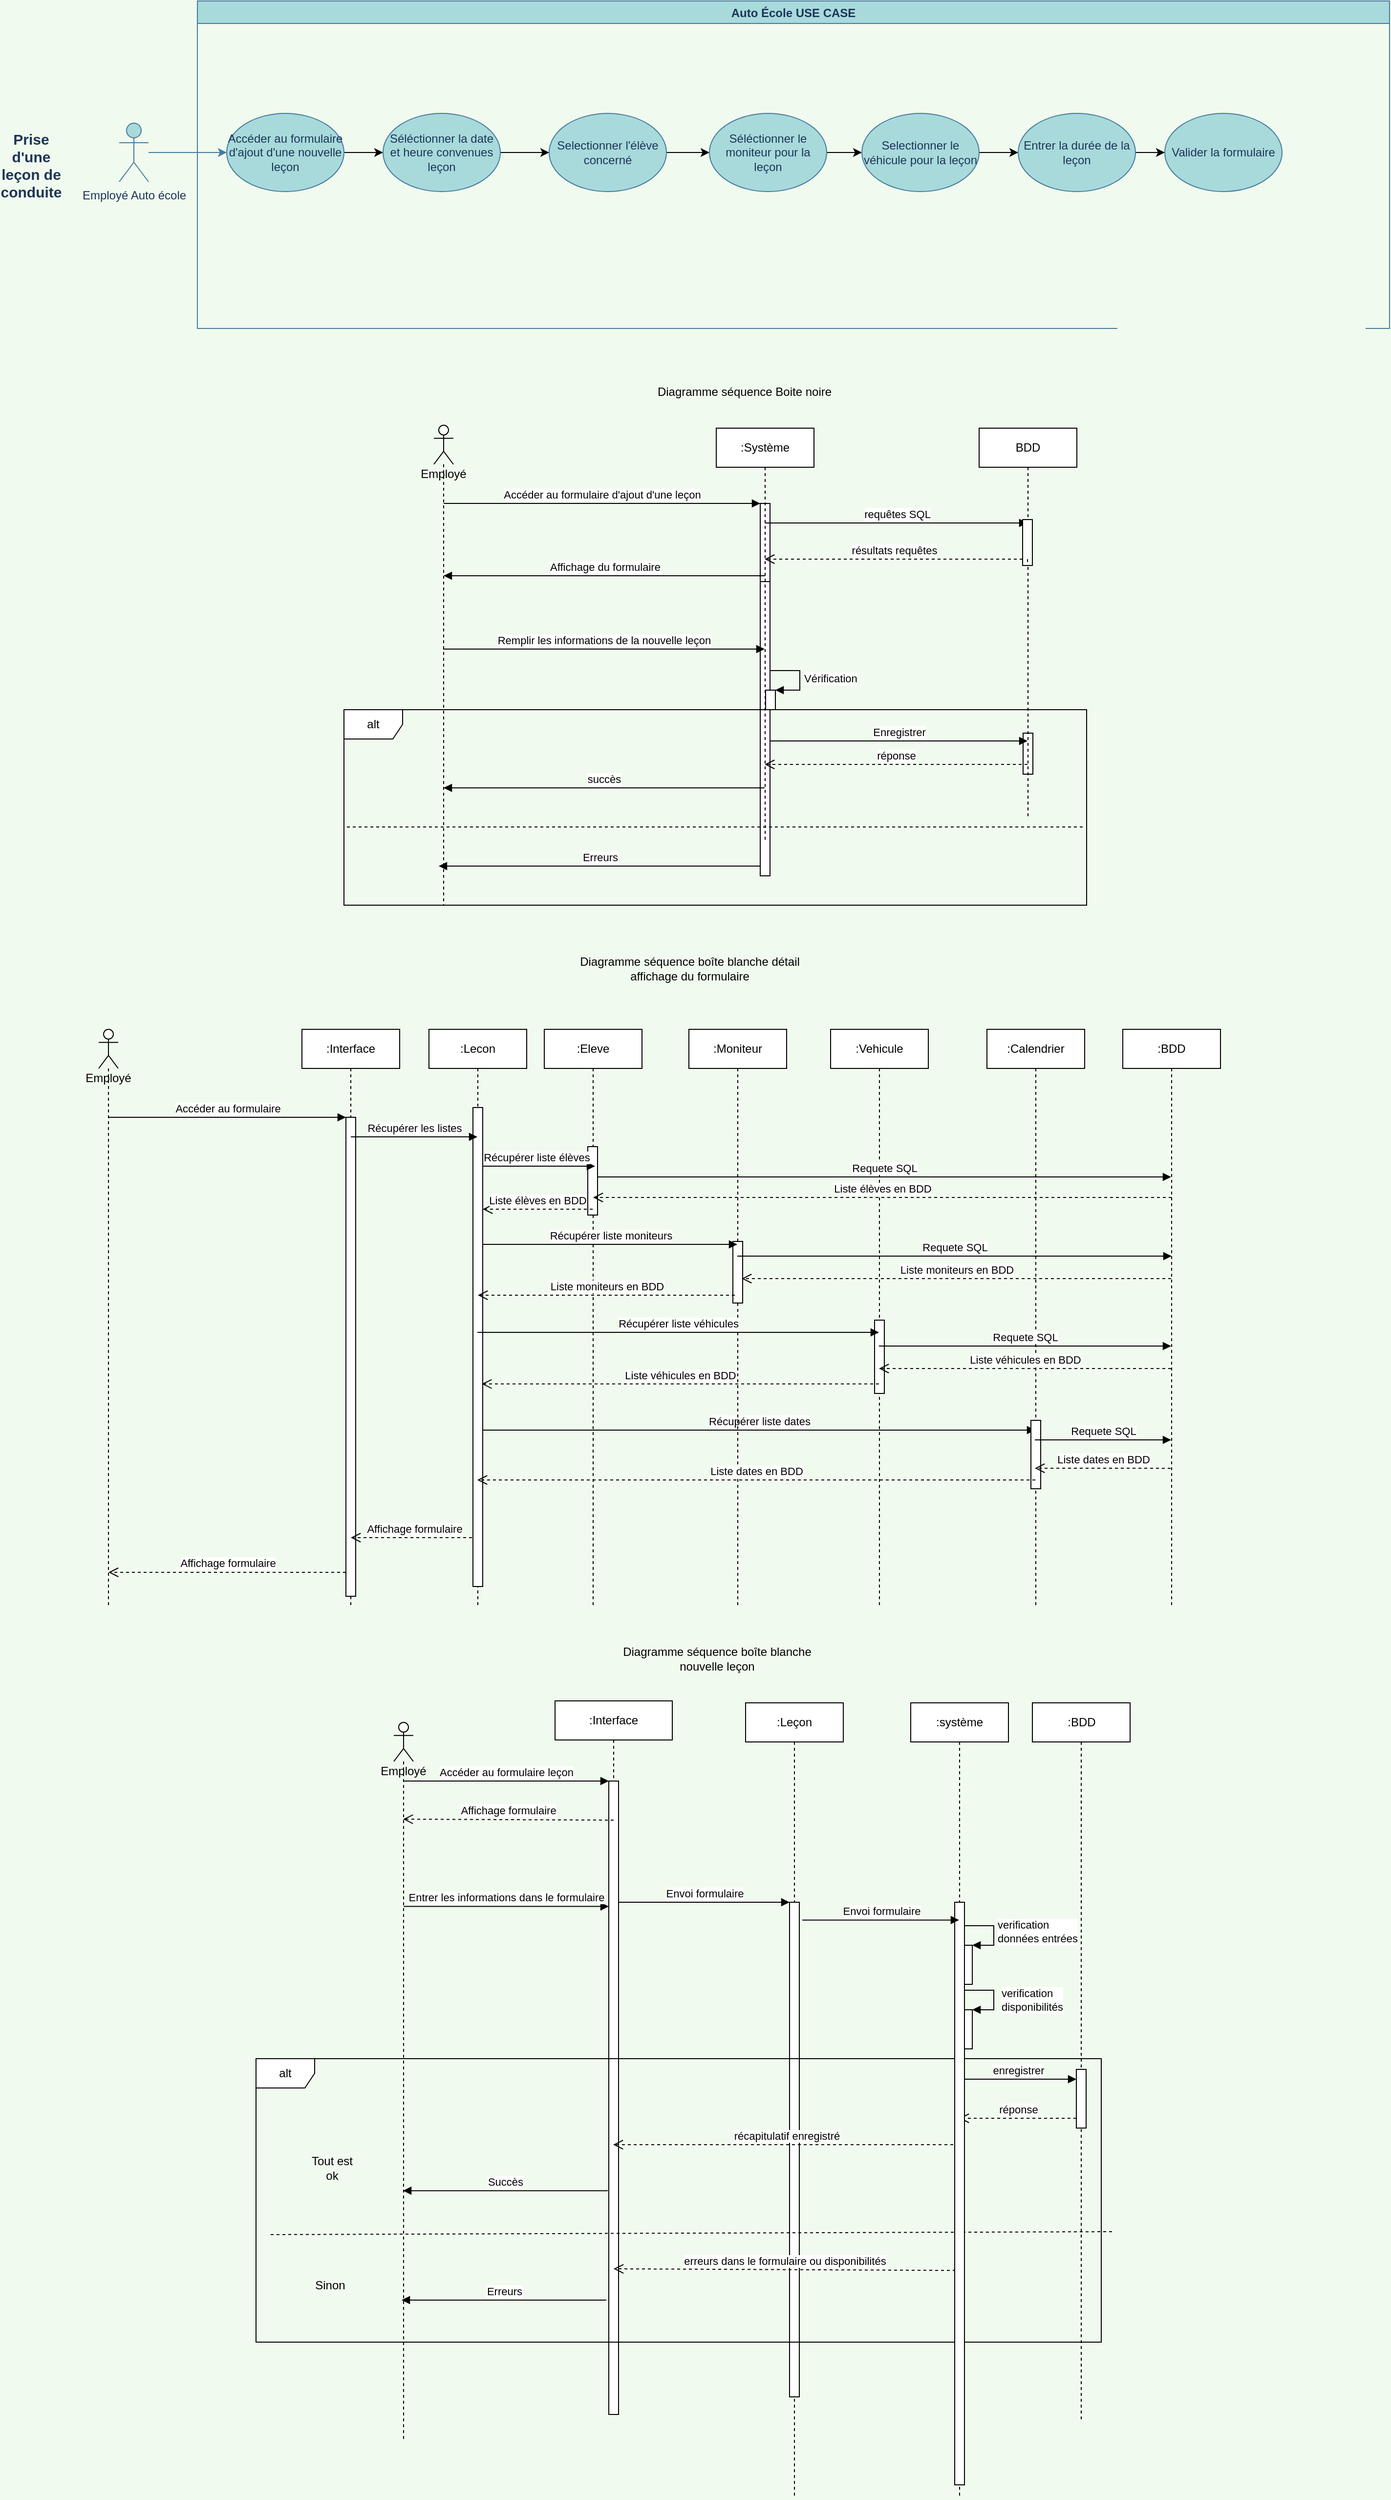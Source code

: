 <mxfile version="20.3.0" type="device"><diagram id="O_qzyVPsXmKRH3xrlnKv" name="Page-1"><mxGraphModel dx="1685" dy="3346" grid="1" gridSize="10" guides="1" tooltips="1" connect="1" arrows="1" fold="1" page="1" pageScale="1" pageWidth="583" pageHeight="827" background="#F1FAEE" math="0" shadow="0"><root><mxCell id="0"/><mxCell id="1" parent="0"/><mxCell id="zoEXdG6p7qayYaNR11gp-6" value="Auto École USE CASE" style="swimlane;startSize=23;fillColor=#A8DADC;strokeColor=#457B9D;fontColor=#1D3557;" parent="1" vertex="1"><mxGeometry x="170" y="-2365" width="1220" height="335" as="geometry"/></mxCell><mxCell id="Bot3R9YTJLgP-BckW-Eq-14" value="" style="edgeStyle=orthogonalEdgeStyle;rounded=0;orthogonalLoop=1;jettySize=auto;html=1;" parent="zoEXdG6p7qayYaNR11gp-6" source="N6ncLi84PriUkKw2RLsR-3" target="Bot3R9YTJLgP-BckW-Eq-5" edge="1"><mxGeometry relative="1" as="geometry"/></mxCell><mxCell id="N6ncLi84PriUkKw2RLsR-3" value="Accéder au formulaire d'ajout d'une nouvelle leçon" style="ellipse;whiteSpace=wrap;html=1;fillColor=#A8DADC;strokeColor=#457B9D;fontColor=#1D3557;" parent="zoEXdG6p7qayYaNR11gp-6" vertex="1"><mxGeometry x="30" y="115" width="120" height="80" as="geometry"/></mxCell><mxCell id="Bot3R9YTJLgP-BckW-Eq-4" value="" style="edgeStyle=orthogonalEdgeStyle;rounded=0;orthogonalLoop=1;jettySize=auto;html=1;" parent="zoEXdG6p7qayYaNR11gp-6" source="N6ncLi84PriUkKw2RLsR-4" target="N6ncLi84PriUkKw2RLsR-5" edge="1"><mxGeometry relative="1" as="geometry"/></mxCell><mxCell id="N6ncLi84PriUkKw2RLsR-4" value="Selectionner l'élève concerné" style="ellipse;whiteSpace=wrap;html=1;fillColor=#A8DADC;strokeColor=#457B9D;fontColor=#1D3557;" parent="zoEXdG6p7qayYaNR11gp-6" vertex="1"><mxGeometry x="360" y="115" width="120" height="80" as="geometry"/></mxCell><mxCell id="Bot3R9YTJLgP-BckW-Eq-8" value="" style="edgeStyle=orthogonalEdgeStyle;rounded=0;orthogonalLoop=1;jettySize=auto;html=1;" parent="zoEXdG6p7qayYaNR11gp-6" source="N6ncLi84PriUkKw2RLsR-5" target="Bot3R9YTJLgP-BckW-Eq-7" edge="1"><mxGeometry relative="1" as="geometry"/></mxCell><mxCell id="N6ncLi84PriUkKw2RLsR-5" value="Séléctionner le moniteur pour la leçon" style="ellipse;whiteSpace=wrap;html=1;fillColor=#A8DADC;strokeColor=#457B9D;fontColor=#1D3557;" parent="zoEXdG6p7qayYaNR11gp-6" vertex="1"><mxGeometry x="524" y="115" width="120" height="80" as="geometry"/></mxCell><mxCell id="Bot3R9YTJLgP-BckW-Eq-15" value="" style="edgeStyle=orthogonalEdgeStyle;rounded=0;orthogonalLoop=1;jettySize=auto;html=1;" parent="zoEXdG6p7qayYaNR11gp-6" source="Bot3R9YTJLgP-BckW-Eq-5" target="N6ncLi84PriUkKw2RLsR-4" edge="1"><mxGeometry relative="1" as="geometry"/></mxCell><mxCell id="Bot3R9YTJLgP-BckW-Eq-5" value="Séléctionner la date et heure convenues leçon" style="ellipse;whiteSpace=wrap;html=1;fillColor=#A8DADC;strokeColor=#457B9D;fontColor=#1D3557;" parent="zoEXdG6p7qayYaNR11gp-6" vertex="1"><mxGeometry x="190" y="115" width="120" height="80" as="geometry"/></mxCell><mxCell id="Bot3R9YTJLgP-BckW-Eq-48" value="" style="edgeStyle=orthogonalEdgeStyle;rounded=0;orthogonalLoop=1;jettySize=auto;html=1;" parent="zoEXdG6p7qayYaNR11gp-6" source="Bot3R9YTJLgP-BckW-Eq-7" target="Bot3R9YTJLgP-BckW-Eq-47" edge="1"><mxGeometry relative="1" as="geometry"/></mxCell><mxCell id="Bot3R9YTJLgP-BckW-Eq-7" value="Selectionner le véhicule pour la leçon" style="ellipse;whiteSpace=wrap;html=1;fillColor=#A8DADC;strokeColor=#457B9D;fontColor=#1D3557;" parent="zoEXdG6p7qayYaNR11gp-6" vertex="1"><mxGeometry x="680" y="115" width="120" height="80" as="geometry"/></mxCell><mxCell id="Bot3R9YTJLgP-BckW-Eq-9" value="Valider la formulaire" style="ellipse;whiteSpace=wrap;html=1;fillColor=#A8DADC;strokeColor=#457B9D;fontColor=#1D3557;" parent="zoEXdG6p7qayYaNR11gp-6" vertex="1"><mxGeometry x="990" y="115" width="120" height="80" as="geometry"/></mxCell><mxCell id="Bot3R9YTJLgP-BckW-Eq-49" value="" style="edgeStyle=orthogonalEdgeStyle;rounded=0;orthogonalLoop=1;jettySize=auto;html=1;" parent="zoEXdG6p7qayYaNR11gp-6" source="Bot3R9YTJLgP-BckW-Eq-47" target="Bot3R9YTJLgP-BckW-Eq-9" edge="1"><mxGeometry relative="1" as="geometry"/></mxCell><mxCell id="Bot3R9YTJLgP-BckW-Eq-47" value="Entrer la durée de la leçon" style="ellipse;whiteSpace=wrap;html=1;fillColor=#A8DADC;strokeColor=#457B9D;fontColor=#1D3557;" parent="zoEXdG6p7qayYaNR11gp-6" vertex="1"><mxGeometry x="840" y="115" width="120" height="80" as="geometry"/></mxCell><mxCell id="N6ncLi84PriUkKw2RLsR-1" value="Employé Auto école" style="shape=umlActor;verticalLabelPosition=bottom;verticalAlign=top;html=1;outlineConnect=0;fillColor=#A8DADC;strokeColor=#457B9D;fontColor=#1D3557;" parent="1" vertex="1"><mxGeometry x="90" y="-2240" width="30" height="60" as="geometry"/></mxCell><mxCell id="N6ncLi84PriUkKw2RLsR-2" value="" style="endArrow=classic;html=1;rounded=0;labelBackgroundColor=#F1FAEE;strokeColor=#457B9D;fontColor=#1D3557;entryX=0;entryY=0.5;entryDx=0;entryDy=0;" parent="1" source="N6ncLi84PriUkKw2RLsR-1" target="N6ncLi84PriUkKw2RLsR-3" edge="1"><mxGeometry width="50" height="50" relative="1" as="geometry"><mxPoint x="160" y="-2150" as="sourcePoint"/><mxPoint x="190" y="-2210" as="targetPoint"/></mxGeometry></mxCell><mxCell id="N6ncLi84PriUkKw2RLsR-40" value="&lt;b&gt;&lt;font style=&quot;font-size: 15px;&quot;&gt;Prise d'une leçon de conduite&lt;/font&gt;&lt;/b&gt;" style="text;html=1;strokeColor=none;fillColor=none;align=center;verticalAlign=middle;whiteSpace=wrap;rounded=0;fontColor=#1D3557;" parent="1" vertex="1"><mxGeometry x="-30" y="-2212.5" width="60" height="30" as="geometry"/></mxCell><mxCell id="Bot3R9YTJLgP-BckW-Eq-16" value="" style="html=1;points=[];perimeter=orthogonalPerimeter;" parent="1" vertex="1"><mxGeometry x="1015" y="-1616" width="10" height="42" as="geometry"/></mxCell><mxCell id="Bot3R9YTJLgP-BckW-Eq-17" value="Diagramme séquence Boite noire" style="text;html=1;strokeColor=none;fillColor=none;align=center;verticalAlign=middle;whiteSpace=wrap;rounded=0;" parent="1" vertex="1"><mxGeometry x="610" y="-1980" width="240" height="30" as="geometry"/></mxCell><mxCell id="Bot3R9YTJLgP-BckW-Eq-18" value="" style="html=1;points=[];perimeter=orthogonalPerimeter;" parent="1" vertex="1"><mxGeometry x="746" y="-1851" width="10" height="80" as="geometry"/></mxCell><mxCell id="Bot3R9YTJLgP-BckW-Eq-19" value="Accéder au formulaire d'ajout d'une leçon" style="html=1;verticalAlign=bottom;endArrow=block;entryX=0;entryY=0;rounded=0;" parent="1" target="Bot3R9YTJLgP-BckW-Eq-18" edge="1"><mxGeometry relative="1" as="geometry"><mxPoint x="422" y="-1851" as="sourcePoint"/></mxGeometry></mxCell><mxCell id="Bot3R9YTJLgP-BckW-Eq-20" value="Employé" style="shape=umlLifeline;participant=umlActor;perimeter=lifelinePerimeter;whiteSpace=wrap;html=1;container=1;collapsible=0;recursiveResize=0;verticalAlign=top;spacingTop=36;outlineConnect=0;" parent="1" vertex="1"><mxGeometry x="412" y="-1931" width="20" height="491" as="geometry"/></mxCell><mxCell id="Bot3R9YTJLgP-BckW-Eq-21" value="" style="html=1;points=[];perimeter=orthogonalPerimeter;" parent="1" vertex="1"><mxGeometry x="746" y="-1771" width="10" height="301" as="geometry"/></mxCell><mxCell id="Bot3R9YTJLgP-BckW-Eq-23" value=":Système" style="shape=umlLifeline;perimeter=lifelinePerimeter;whiteSpace=wrap;html=1;container=1;collapsible=0;recursiveResize=0;outlineConnect=0;" parent="1" vertex="1"><mxGeometry x="701" y="-1928" width="100" height="421" as="geometry"/></mxCell><mxCell id="Bot3R9YTJLgP-BckW-Eq-28" value="" style="html=1;points=[];perimeter=orthogonalPerimeter;" parent="Bot3R9YTJLgP-BckW-Eq-23" vertex="1"><mxGeometry x="50.5" y="268" width="10" height="20" as="geometry"/></mxCell><mxCell id="Bot3R9YTJLgP-BckW-Eq-29" value="Vérification" style="edgeStyle=orthogonalEdgeStyle;html=1;align=left;spacingLeft=2;endArrow=block;rounded=0;entryX=1;entryY=0;" parent="Bot3R9YTJLgP-BckW-Eq-23" target="Bot3R9YTJLgP-BckW-Eq-28" edge="1"><mxGeometry relative="1" as="geometry"><mxPoint x="55.5" y="248" as="sourcePoint"/><Array as="points"><mxPoint x="85.5" y="248"/></Array></mxGeometry></mxCell><mxCell id="Bot3R9YTJLgP-BckW-Eq-30" value="BDD" style="shape=umlLifeline;perimeter=lifelinePerimeter;whiteSpace=wrap;html=1;container=1;collapsible=0;recursiveResize=0;outlineConnect=0;" parent="1" vertex="1"><mxGeometry x="970" y="-1928" width="100" height="398" as="geometry"/></mxCell><mxCell id="Bot3R9YTJLgP-BckW-Eq-35" value="Remplir les informations de la nouvelle leçon" style="html=1;verticalAlign=bottom;endArrow=block;rounded=0;" parent="1" edge="1"><mxGeometry relative="1" as="geometry"><mxPoint x="421.5" y="-1702" as="sourcePoint"/><mxPoint x="750.5" y="-1702" as="targetPoint"/></mxGeometry></mxCell><mxCell id="Bot3R9YTJLgP-BckW-Eq-36" value="Enregistrer" style="html=1;verticalAlign=bottom;endArrow=block;rounded=0;" parent="1" edge="1"><mxGeometry width="80" relative="1" as="geometry"><mxPoint x="756" y="-1608" as="sourcePoint"/><mxPoint x="1019.5" y="-1608" as="targetPoint"/></mxGeometry></mxCell><mxCell id="Bot3R9YTJLgP-BckW-Eq-39" value="succès" style="html=1;verticalAlign=bottom;endArrow=block;rounded=0;" parent="1" source="Bot3R9YTJLgP-BckW-Eq-23" target="Bot3R9YTJLgP-BckW-Eq-20" edge="1"><mxGeometry width="80" relative="1" as="geometry"><mxPoint x="730" y="-1549.5" as="sourcePoint"/><mxPoint x="432" y="-1550" as="targetPoint"/><Array as="points"><mxPoint x="560" y="-1560"/></Array></mxGeometry></mxCell><mxCell id="Bot3R9YTJLgP-BckW-Eq-41" value="requêtes SQL" style="html=1;verticalAlign=bottom;endArrow=block;rounded=0;" parent="1" source="Bot3R9YTJLgP-BckW-Eq-23" target="Bot3R9YTJLgP-BckW-Eq-30" edge="1"><mxGeometry width="80" relative="1" as="geometry"><mxPoint x="830" y="-1841" as="sourcePoint"/><mxPoint x="910" y="-1841" as="targetPoint"/><Array as="points"><mxPoint x="940" y="-1831"/></Array></mxGeometry></mxCell><mxCell id="Bot3R9YTJLgP-BckW-Eq-42" value="Affichage du formulaire" style="html=1;verticalAlign=bottom;endArrow=block;rounded=0;" parent="1" edge="1"><mxGeometry width="80" relative="1" as="geometry"><mxPoint x="751" y="-1777" as="sourcePoint"/><mxPoint x="422" y="-1777" as="targetPoint"/></mxGeometry></mxCell><mxCell id="Bot3R9YTJLgP-BckW-Eq-43" value="résultats requêtes" style="html=1;verticalAlign=bottom;endArrow=open;dashed=1;endSize=8;rounded=0;startArrow=none;" parent="1" source="Bot3R9YTJLgP-BckW-Eq-45" edge="1"><mxGeometry relative="1" as="geometry"><mxPoint x="1019.5" y="-1794" as="sourcePoint"/><mxPoint x="750.5" y="-1794" as="targetPoint"/></mxGeometry></mxCell><mxCell id="Bot3R9YTJLgP-BckW-Eq-44" value="réponse" style="html=1;verticalAlign=bottom;endArrow=open;dashed=1;endSize=8;rounded=0;" parent="1" edge="1"><mxGeometry relative="1" as="geometry"><mxPoint x="1019.5" y="-1584" as="sourcePoint"/><mxPoint x="750.5" y="-1584" as="targetPoint"/><Array as="points"><mxPoint x="860" y="-1584"/></Array></mxGeometry></mxCell><mxCell id="Bot3R9YTJLgP-BckW-Eq-45" value="" style="html=1;points=[];perimeter=orthogonalPerimeter;" parent="1" vertex="1"><mxGeometry x="1014.5" y="-1834.5" width="10" height="47" as="geometry"/></mxCell><mxCell id="Bot3R9YTJLgP-BckW-Eq-46" value="" style="html=1;verticalAlign=bottom;endArrow=none;dashed=1;endSize=8;rounded=0;" parent="1" target="Bot3R9YTJLgP-BckW-Eq-45" edge="1"><mxGeometry relative="1" as="geometry"><mxPoint x="1019.5" y="-1794" as="sourcePoint"/><mxPoint x="750.5" y="-1794" as="targetPoint"/></mxGeometry></mxCell><mxCell id="Bot3R9YTJLgP-BckW-Eq-37" value="" style="endArrow=none;dashed=1;html=1;rounded=0;" parent="1" edge="1"><mxGeometry width="50" height="50" relative="1" as="geometry"><mxPoint x="323" y="-1520" as="sourcePoint"/><mxPoint x="1078" y="-1520" as="targetPoint"/></mxGeometry></mxCell><mxCell id="Bot3R9YTJLgP-BckW-Eq-78" value="Employé" style="shape=umlLifeline;participant=umlActor;perimeter=lifelinePerimeter;whiteSpace=wrap;html=1;container=1;collapsible=0;recursiveResize=0;verticalAlign=top;spacingTop=36;outlineConnect=0;" parent="1" vertex="1"><mxGeometry x="69" y="-1313" width="20" height="590" as="geometry"/></mxCell><mxCell id="Bot3R9YTJLgP-BckW-Eq-79" value=":Interface" style="shape=umlLifeline;perimeter=lifelinePerimeter;whiteSpace=wrap;html=1;container=1;collapsible=0;recursiveResize=0;outlineConnect=0;" parent="1" vertex="1"><mxGeometry x="277" y="-1313" width="100" height="590" as="geometry"/></mxCell><mxCell id="Bot3R9YTJLgP-BckW-Eq-85" value="" style="html=1;points=[];perimeter=orthogonalPerimeter;" parent="Bot3R9YTJLgP-BckW-Eq-79" vertex="1"><mxGeometry x="45" y="90" width="10" height="490" as="geometry"/></mxCell><mxCell id="Bot3R9YTJLgP-BckW-Eq-122" value="Affichage formulaire" style="html=1;verticalAlign=bottom;endArrow=open;dashed=1;endSize=8;rounded=0;" parent="Bot3R9YTJLgP-BckW-Eq-79" target="Bot3R9YTJLgP-BckW-Eq-79" edge="1"><mxGeometry relative="1" as="geometry"><mxPoint x="180" y="520" as="sourcePoint"/><mxPoint x="90" y="520" as="targetPoint"/></mxGeometry></mxCell><mxCell id="Bot3R9YTJLgP-BckW-Eq-80" value=":Eleve" style="shape=umlLifeline;perimeter=lifelinePerimeter;whiteSpace=wrap;html=1;container=1;collapsible=0;recursiveResize=0;outlineConnect=0;" parent="1" vertex="1"><mxGeometry x="525" y="-1313" width="100" height="590" as="geometry"/></mxCell><mxCell id="Bot3R9YTJLgP-BckW-Eq-101" value="" style="html=1;points=[];perimeter=orthogonalPerimeter;" parent="Bot3R9YTJLgP-BckW-Eq-80" vertex="1"><mxGeometry x="44.5" y="120" width="10" height="70" as="geometry"/></mxCell><mxCell id="Bot3R9YTJLgP-BckW-Eq-118" value="Récupérer liste dates" style="html=1;verticalAlign=bottom;endArrow=block;rounded=0;" parent="Bot3R9YTJLgP-BckW-Eq-80" target="Bot3R9YTJLgP-BckW-Eq-83" edge="1"><mxGeometry width="80" relative="1" as="geometry"><mxPoint x="-63" y="410" as="sourcePoint"/><mxPoint x="348" y="410" as="targetPoint"/><Array as="points"><mxPoint x="142.5" y="410"/></Array></mxGeometry></mxCell><mxCell id="Bot3R9YTJLgP-BckW-Eq-81" value=":Moniteur" style="shape=umlLifeline;perimeter=lifelinePerimeter;whiteSpace=wrap;html=1;container=1;collapsible=0;recursiveResize=0;outlineConnect=0;" parent="1" vertex="1"><mxGeometry x="673" y="-1313" width="100" height="590" as="geometry"/></mxCell><mxCell id="Bot3R9YTJLgP-BckW-Eq-107" value="" style="html=1;points=[];perimeter=orthogonalPerimeter;" parent="Bot3R9YTJLgP-BckW-Eq-81" vertex="1"><mxGeometry x="45" y="217" width="10" height="63" as="geometry"/></mxCell><mxCell id="Bot3R9YTJLgP-BckW-Eq-82" value=":Vehicule" style="shape=umlLifeline;perimeter=lifelinePerimeter;whiteSpace=wrap;html=1;container=1;collapsible=0;recursiveResize=0;outlineConnect=0;" parent="1" vertex="1"><mxGeometry x="818" y="-1313" width="100" height="590" as="geometry"/></mxCell><mxCell id="Bot3R9YTJLgP-BckW-Eq-108" value="" style="html=1;points=[];perimeter=orthogonalPerimeter;" parent="Bot3R9YTJLgP-BckW-Eq-82" vertex="1"><mxGeometry x="45" y="297.5" width="10" height="75" as="geometry"/></mxCell><mxCell id="Bot3R9YTJLgP-BckW-Eq-83" value=":Calendrier" style="shape=umlLifeline;perimeter=lifelinePerimeter;whiteSpace=wrap;html=1;container=1;collapsible=0;recursiveResize=0;outlineConnect=0;" parent="1" vertex="1"><mxGeometry x="978" y="-1313" width="100" height="590" as="geometry"/></mxCell><mxCell id="Bot3R9YTJLgP-BckW-Eq-109" value="" style="html=1;points=[];perimeter=orthogonalPerimeter;" parent="Bot3R9YTJLgP-BckW-Eq-83" vertex="1"><mxGeometry x="45" y="400" width="10" height="70" as="geometry"/></mxCell><mxCell id="Bot3R9YTJLgP-BckW-Eq-84" value=":BDD" style="shape=umlLifeline;perimeter=lifelinePerimeter;whiteSpace=wrap;html=1;container=1;collapsible=0;recursiveResize=0;outlineConnect=0;" parent="1" vertex="1"><mxGeometry x="1117" y="-1313" width="100" height="590" as="geometry"/></mxCell><mxCell id="Bot3R9YTJLgP-BckW-Eq-119" value="Requete SQL" style="html=1;verticalAlign=bottom;endArrow=block;rounded=0;" parent="Bot3R9YTJLgP-BckW-Eq-84" target="Bot3R9YTJLgP-BckW-Eq-84" edge="1"><mxGeometry width="80" relative="1" as="geometry"><mxPoint x="-90" y="420" as="sourcePoint"/><mxPoint x="199.5" y="420" as="targetPoint"/></mxGeometry></mxCell><mxCell id="Bot3R9YTJLgP-BckW-Eq-86" value="Accéder au formulaire" style="html=1;verticalAlign=bottom;endArrow=block;entryX=0;entryY=0;rounded=0;" parent="1" source="Bot3R9YTJLgP-BckW-Eq-78" target="Bot3R9YTJLgP-BckW-Eq-85" edge="1"><mxGeometry relative="1" as="geometry"><mxPoint x="252" y="-1223" as="sourcePoint"/></mxGeometry></mxCell><mxCell id="Bot3R9YTJLgP-BckW-Eq-87" value="Affichage formulaire" style="html=1;verticalAlign=bottom;endArrow=open;dashed=1;endSize=8;exitX=0;exitY=0.95;rounded=0;" parent="1" source="Bot3R9YTJLgP-BckW-Eq-85" target="Bot3R9YTJLgP-BckW-Eq-78" edge="1"><mxGeometry relative="1" as="geometry"><mxPoint x="252" y="-1147" as="targetPoint"/></mxGeometry></mxCell><mxCell id="Bot3R9YTJLgP-BckW-Eq-89" value=":Lecon" style="shape=umlLifeline;perimeter=lifelinePerimeter;whiteSpace=wrap;html=1;container=1;collapsible=0;recursiveResize=0;outlineConnect=0;" parent="1" vertex="1"><mxGeometry x="407" y="-1313" width="100" height="590" as="geometry"/></mxCell><mxCell id="Bot3R9YTJLgP-BckW-Eq-91" value="Récupérer liste élèves" style="html=1;verticalAlign=bottom;endArrow=block;rounded=0;" parent="Bot3R9YTJLgP-BckW-Eq-89" source="Bot3R9YTJLgP-BckW-Eq-89" edge="1"><mxGeometry width="80" relative="1" as="geometry"><mxPoint x="90" y="140" as="sourcePoint"/><mxPoint x="170" y="140" as="targetPoint"/></mxGeometry></mxCell><mxCell id="Bot3R9YTJLgP-BckW-Eq-92" value="" style="html=1;points=[];perimeter=orthogonalPerimeter;" parent="Bot3R9YTJLgP-BckW-Eq-89" vertex="1"><mxGeometry x="45" y="80" width="10" height="490" as="geometry"/></mxCell><mxCell id="Bot3R9YTJLgP-BckW-Eq-113" value="Liste moniteurs en BDD" style="html=1;verticalAlign=bottom;endArrow=open;dashed=1;endSize=8;rounded=0;exitX=0.2;exitY=0.945;exitDx=0;exitDy=0;exitPerimeter=0;" parent="Bot3R9YTJLgP-BckW-Eq-89" edge="1"><mxGeometry relative="1" as="geometry"><mxPoint x="313" y="271.985" as="sourcePoint"/><mxPoint x="50" y="272" as="targetPoint"/></mxGeometry></mxCell><mxCell id="Bot3R9YTJLgP-BckW-Eq-90" value="Récupérer les listes" style="html=1;verticalAlign=bottom;endArrow=block;rounded=0;" parent="1" source="Bot3R9YTJLgP-BckW-Eq-79" target="Bot3R9YTJLgP-BckW-Eq-89" edge="1"><mxGeometry width="80" relative="1" as="geometry"><mxPoint x="407" y="-1203" as="sourcePoint"/><mxPoint x="487" y="-1203" as="targetPoint"/><Array as="points"><mxPoint x="417" y="-1203"/></Array></mxGeometry></mxCell><mxCell id="Bot3R9YTJLgP-BckW-Eq-104" value="Requete SQL" style="html=1;verticalAlign=bottom;endArrow=block;rounded=0;" parent="1" edge="1"><mxGeometry width="80" relative="1" as="geometry"><mxPoint x="579.5" y="-1162" as="sourcePoint"/><mxPoint x="1166.5" y="-1162" as="targetPoint"/></mxGeometry></mxCell><mxCell id="Bot3R9YTJLgP-BckW-Eq-105" value="Liste élèves en BDD" style="html=1;verticalAlign=bottom;endArrow=open;dashed=1;endSize=8;rounded=0;" parent="1" edge="1"><mxGeometry relative="1" as="geometry"><mxPoint x="1167" y="-1141" as="sourcePoint"/><mxPoint x="575" y="-1141" as="targetPoint"/></mxGeometry></mxCell><mxCell id="Bot3R9YTJLgP-BckW-Eq-106" value="Liste élèves en BDD" style="html=1;verticalAlign=bottom;endArrow=open;dashed=1;endSize=8;rounded=0;" parent="1" edge="1"><mxGeometry relative="1" as="geometry"><mxPoint x="574.5" y="-1129" as="sourcePoint"/><mxPoint x="462" y="-1129" as="targetPoint"/></mxGeometry></mxCell><mxCell id="Bot3R9YTJLgP-BckW-Eq-110" value="Récupérer liste moniteurs" style="html=1;verticalAlign=bottom;endArrow=block;rounded=0;" parent="1" source="Bot3R9YTJLgP-BckW-Eq-92" target="Bot3R9YTJLgP-BckW-Eq-81" edge="1"><mxGeometry width="80" relative="1" as="geometry"><mxPoint x="557" y="-1053" as="sourcePoint"/><mxPoint x="637" y="-1053" as="targetPoint"/><Array as="points"><mxPoint x="627" y="-1093"/></Array></mxGeometry></mxCell><mxCell id="Bot3R9YTJLgP-BckW-Eq-111" value="Requete SQL" style="html=1;verticalAlign=bottom;endArrow=block;rounded=0;" parent="1" edge="1"><mxGeometry width="80" relative="1" as="geometry"><mxPoint x="722.5" y="-1081" as="sourcePoint"/><mxPoint x="1167" y="-1081" as="targetPoint"/></mxGeometry></mxCell><mxCell id="Bot3R9YTJLgP-BckW-Eq-112" value="Liste moniteurs en BDD" style="html=1;verticalAlign=bottom;endArrow=open;dashed=1;endSize=8;rounded=0;entryX=0.9;entryY=1;entryDx=0;entryDy=0;entryPerimeter=0;" parent="1" edge="1"><mxGeometry relative="1" as="geometry"><mxPoint x="1166.5" y="-1058" as="sourcePoint"/><mxPoint x="727" y="-1058" as="targetPoint"/></mxGeometry></mxCell><mxCell id="Bot3R9YTJLgP-BckW-Eq-114" value="Récupérer liste véhicules" style="html=1;verticalAlign=bottom;endArrow=block;rounded=0;" parent="1" edge="1"><mxGeometry width="80" relative="1" as="geometry"><mxPoint x="456.5" y="-1003" as="sourcePoint"/><mxPoint x="867.5" y="-1003" as="targetPoint"/><Array as="points"><mxPoint x="662" y="-1003"/></Array></mxGeometry></mxCell><mxCell id="Bot3R9YTJLgP-BckW-Eq-115" value="Requete SQL" style="html=1;verticalAlign=bottom;endArrow=block;rounded=0;" parent="1" edge="1"><mxGeometry width="80" relative="1" as="geometry"><mxPoint x="867.5" y="-989" as="sourcePoint"/><mxPoint x="1166.5" y="-989" as="targetPoint"/></mxGeometry></mxCell><mxCell id="Bot3R9YTJLgP-BckW-Eq-116" value="Liste véhicules en BDD" style="html=1;verticalAlign=bottom;endArrow=open;dashed=1;endSize=8;rounded=0;" parent="1" edge="1"><mxGeometry relative="1" as="geometry"><mxPoint x="1166.5" y="-966" as="sourcePoint"/><mxPoint x="867.5" y="-966" as="targetPoint"/></mxGeometry></mxCell><mxCell id="Bot3R9YTJLgP-BckW-Eq-117" value="Liste véhicules en BDD" style="html=1;verticalAlign=bottom;endArrow=open;dashed=1;endSize=8;rounded=0;entryX=0.9;entryY=0.569;entryDx=0;entryDy=0;entryPerimeter=0;" parent="1" edge="1"><mxGeometry relative="1" as="geometry"><mxPoint x="867.5" y="-950.19" as="sourcePoint"/><mxPoint x="461" y="-950.19" as="targetPoint"/></mxGeometry></mxCell><mxCell id="Bot3R9YTJLgP-BckW-Eq-120" value="Liste dates en BDD" style="html=1;verticalAlign=bottom;endArrow=open;dashed=1;endSize=8;rounded=0;exitX=0.49;exitY=0.773;exitDx=0;exitDy=0;exitPerimeter=0;" parent="1" edge="1"><mxGeometry relative="1" as="geometry"><mxPoint x="1166" y="-863.93" as="sourcePoint"/><mxPoint x="1027" y="-864" as="targetPoint"/></mxGeometry></mxCell><mxCell id="Bot3R9YTJLgP-BckW-Eq-121" value="Liste dates en BDD" style="html=1;verticalAlign=bottom;endArrow=open;dashed=1;endSize=8;rounded=0;" parent="1" edge="1"><mxGeometry relative="1" as="geometry"><mxPoint x="1027.5" y="-852" as="sourcePoint"/><mxPoint x="456.5" y="-852" as="targetPoint"/></mxGeometry></mxCell><mxCell id="Bot3R9YTJLgP-BckW-Eq-123" value="Employé" style="shape=umlLifeline;participant=umlActor;perimeter=lifelinePerimeter;whiteSpace=wrap;html=1;container=1;collapsible=0;recursiveResize=0;verticalAlign=top;spacingTop=36;outlineConnect=0;" parent="1" vertex="1"><mxGeometry x="371" y="-604" width="20" height="734" as="geometry"/></mxCell><mxCell id="Bot3R9YTJLgP-BckW-Eq-124" value="Diagramme séquence boîte blanche nouvelle leçon" style="text;html=1;strokeColor=none;fillColor=none;align=center;verticalAlign=middle;whiteSpace=wrap;rounded=0;" parent="1" vertex="1"><mxGeometry x="582" y="-684" width="240" height="30" as="geometry"/></mxCell><mxCell id="Bot3R9YTJLgP-BckW-Eq-125" value=":Interface" style="shape=umlLifeline;perimeter=lifelinePerimeter;whiteSpace=wrap;html=1;container=1;collapsible=0;recursiveResize=0;outlineConnect=0;" parent="1" vertex="1"><mxGeometry x="536" y="-626" width="120" height="726" as="geometry"/></mxCell><mxCell id="Bot3R9YTJLgP-BckW-Eq-126" value="" style="html=1;points=[];perimeter=orthogonalPerimeter;" parent="Bot3R9YTJLgP-BckW-Eq-125" vertex="1"><mxGeometry x="55" y="82" width="10" height="648" as="geometry"/></mxCell><mxCell id="Bot3R9YTJLgP-BckW-Eq-127" value="Accéder au formulaire leçon" style="html=1;verticalAlign=bottom;endArrow=block;entryX=0;entryY=0;rounded=0;" parent="1" source="Bot3R9YTJLgP-BckW-Eq-123" target="Bot3R9YTJLgP-BckW-Eq-126" edge="1"><mxGeometry relative="1" as="geometry"><mxPoint x="271" y="1837" as="sourcePoint"/></mxGeometry></mxCell><mxCell id="Bot3R9YTJLgP-BckW-Eq-128" value=":BDD" style="shape=umlLifeline;perimeter=lifelinePerimeter;whiteSpace=wrap;html=1;container=1;collapsible=0;recursiveResize=0;outlineConnect=0;" parent="1" vertex="1"><mxGeometry x="1024.5" y="-624" width="100" height="734" as="geometry"/></mxCell><mxCell id="Bot3R9YTJLgP-BckW-Eq-129" value="" style="html=1;points=[];perimeter=orthogonalPerimeter;" parent="Bot3R9YTJLgP-BckW-Eq-128" vertex="1"><mxGeometry x="45" y="375" width="10" height="60" as="geometry"/></mxCell><mxCell id="Bot3R9YTJLgP-BckW-Eq-130" value="Affichage formulaire" style="html=1;verticalAlign=bottom;endArrow=open;dashed=1;endSize=8;rounded=0;" parent="1" edge="1"><mxGeometry relative="1" as="geometry"><mxPoint x="596" y="-504" as="sourcePoint"/><mxPoint x="380.5" y="-505" as="targetPoint"/></mxGeometry></mxCell><mxCell id="Bot3R9YTJLgP-BckW-Eq-131" value=":Leçon" style="shape=umlLifeline;perimeter=lifelinePerimeter;whiteSpace=wrap;html=1;container=1;collapsible=0;recursiveResize=0;outlineConnect=0;" parent="1" vertex="1"><mxGeometry x="731" y="-624" width="100" height="814" as="geometry"/></mxCell><mxCell id="Bot3R9YTJLgP-BckW-Eq-132" value="" style="html=1;points=[];perimeter=orthogonalPerimeter;" parent="Bot3R9YTJLgP-BckW-Eq-131" vertex="1"><mxGeometry x="45" y="204" width="10" height="506" as="geometry"/></mxCell><mxCell id="Bot3R9YTJLgP-BckW-Eq-135" value="Envoi formulaire" style="html=1;verticalAlign=bottom;endArrow=block;entryX=0;entryY=0;rounded=0;" parent="1" target="Bot3R9YTJLgP-BckW-Eq-132" edge="1"><mxGeometry relative="1" as="geometry"><mxPoint x="601" y="-420" as="sourcePoint"/></mxGeometry></mxCell><mxCell id="Bot3R9YTJLgP-BckW-Eq-136" value="alt" style="shape=umlFrame;whiteSpace=wrap;html=1;" parent="1" vertex="1"><mxGeometry x="230" y="-260" width="865" height="290" as="geometry"/></mxCell><mxCell id="Bot3R9YTJLgP-BckW-Eq-137" value="enregistrer" style="html=1;verticalAlign=bottom;endArrow=block;rounded=0;" parent="1" edge="1"><mxGeometry x="-0.042" relative="1" as="geometry"><mxPoint x="955" y="-239" as="sourcePoint"/><mxPoint x="1069.5" y="-239" as="targetPoint"/><mxPoint as="offset"/></mxGeometry></mxCell><mxCell id="Bot3R9YTJLgP-BckW-Eq-138" value="Tout est ok" style="text;html=1;strokeColor=none;fillColor=none;align=center;verticalAlign=middle;whiteSpace=wrap;rounded=0;" parent="1" vertex="1"><mxGeometry x="278" y="-163" width="60" height="30" as="geometry"/></mxCell><mxCell id="Bot3R9YTJLgP-BckW-Eq-139" value="" style="endArrow=none;dashed=1;html=1;rounded=0;" parent="1" edge="1"><mxGeometry width="50" height="50" relative="1" as="geometry"><mxPoint x="245" y="-80" as="sourcePoint"/><mxPoint x="1106" y="-83" as="targetPoint"/></mxGeometry></mxCell><mxCell id="Bot3R9YTJLgP-BckW-Eq-140" value="Sinon" style="text;html=1;strokeColor=none;fillColor=none;align=center;verticalAlign=middle;whiteSpace=wrap;rounded=0;" parent="1" vertex="1"><mxGeometry x="276" y="-43" width="60" height="30" as="geometry"/></mxCell><mxCell id="Bot3R9YTJLgP-BckW-Eq-141" value="Entrer les informations dans le formulaire" style="html=1;verticalAlign=bottom;endArrow=block;rounded=0;entryX=0;entryY=0.198;entryDx=0;entryDy=0;entryPerimeter=0;" parent="1" source="Bot3R9YTJLgP-BckW-Eq-123" target="Bot3R9YTJLgP-BckW-Eq-126" edge="1"><mxGeometry width="80" relative="1" as="geometry"><mxPoint x="211" y="1911" as="sourcePoint"/><mxPoint x="476" y="1921" as="targetPoint"/></mxGeometry></mxCell><mxCell id="Bot3R9YTJLgP-BckW-Eq-142" value="Succès" style="html=1;verticalAlign=bottom;endArrow=block;rounded=0;exitX=-0.1;exitY=0.66;exitDx=0;exitDy=0;exitPerimeter=0;" parent="1" edge="1"><mxGeometry width="80" relative="1" as="geometry"><mxPoint x="590" y="-124.92" as="sourcePoint"/><mxPoint x="380.5" y="-124.92" as="targetPoint"/></mxGeometry></mxCell><mxCell id="Bot3R9YTJLgP-BckW-Eq-143" value="Erreurs" style="html=1;verticalAlign=bottom;endArrow=block;rounded=0;exitX=-0.1;exitY=0.66;exitDx=0;exitDy=0;exitPerimeter=0;" parent="1" edge="1"><mxGeometry width="80" relative="1" as="geometry"><mxPoint x="588.5" y="-13" as="sourcePoint"/><mxPoint x="379" y="-13" as="targetPoint"/></mxGeometry></mxCell><mxCell id="Bot3R9YTJLgP-BckW-Eq-144" value="réponse" style="html=1;verticalAlign=bottom;endArrow=open;dashed=1;endSize=8;rounded=0;" parent="1" edge="1"><mxGeometry relative="1" as="geometry"><mxPoint x="1069.5" y="-199" as="sourcePoint"/><mxPoint x="949.5" y="-199" as="targetPoint"/></mxGeometry></mxCell><mxCell id="Bot3R9YTJLgP-BckW-Eq-145" value="récapitulatif enregistré" style="html=1;verticalAlign=bottom;endArrow=open;dashed=1;endSize=8;rounded=0;" parent="1" source="tok5ZRu1XsKVgP7woYzj-1" edge="1"><mxGeometry relative="1" as="geometry"><mxPoint x="776" y="-171.996" as="sourcePoint"/><mxPoint x="595.5" y="-171.996" as="targetPoint"/></mxGeometry></mxCell><mxCell id="Bot3R9YTJLgP-BckW-Eq-146" value="erreurs dans le formulaire ou disponibilités" style="html=1;verticalAlign=bottom;endArrow=open;dashed=1;endSize=8;rounded=0;exitX=0.1;exitY=0.632;exitDx=0;exitDy=0;exitPerimeter=0;" parent="1" source="tok5ZRu1XsKVgP7woYzj-2" edge="1"><mxGeometry relative="1" as="geometry"><mxPoint x="777" y="-44.88" as="sourcePoint"/><mxPoint x="596" y="-45" as="targetPoint"/></mxGeometry></mxCell><mxCell id="Bot3R9YTJLgP-BckW-Eq-148" value="Diagramme séquence boîte blanche détail affichage du formulaire" style="text;html=1;strokeColor=none;fillColor=none;align=center;verticalAlign=middle;whiteSpace=wrap;rounded=0;" parent="1" vertex="1"><mxGeometry x="553.5" y="-1390" width="240" height="30" as="geometry"/></mxCell><mxCell id="Bot3R9YTJLgP-BckW-Eq-133" value="" style="html=1;points=[];perimeter=orthogonalPerimeter;" parent="1" vertex="1"><mxGeometry x="955" y="-376" width="8" height="40" as="geometry"/></mxCell><mxCell id="Bot3R9YTJLgP-BckW-Eq-134" value="verification&lt;br&gt;données entrées" style="edgeStyle=orthogonalEdgeStyle;html=1;align=left;spacingLeft=2;endArrow=block;rounded=0;entryX=1;entryY=0;" parent="1" target="Bot3R9YTJLgP-BckW-Eq-133" edge="1"><mxGeometry relative="1" as="geometry"><mxPoint x="955" y="-396" as="sourcePoint"/><Array as="points"><mxPoint x="985" y="-396"/></Array></mxGeometry></mxCell><mxCell id="tok5ZRu1XsKVgP7woYzj-1" value=":système" style="shape=umlLifeline;perimeter=lifelinePerimeter;whiteSpace=wrap;html=1;container=1;collapsible=0;recursiveResize=0;outlineConnect=0;" parent="1" vertex="1"><mxGeometry x="900" y="-624" width="100" height="814" as="geometry"/></mxCell><mxCell id="tok5ZRu1XsKVgP7woYzj-2" value="" style="html=1;points=[];perimeter=orthogonalPerimeter;" parent="tok5ZRu1XsKVgP7woYzj-1" vertex="1"><mxGeometry x="45" y="204" width="10" height="596" as="geometry"/></mxCell><mxCell id="tok5ZRu1XsKVgP7woYzj-3" value="Envoi formulaire" style="html=1;verticalAlign=bottom;endArrow=block;rounded=0;exitX=1.3;exitY=0.036;exitDx=0;exitDy=0;exitPerimeter=0;" parent="1" source="Bot3R9YTJLgP-BckW-Eq-132" target="tok5ZRu1XsKVgP7woYzj-1" edge="1"><mxGeometry relative="1" as="geometry"><mxPoint x="810" y="-400" as="sourcePoint"/><mxPoint x="920" y="-400" as="targetPoint"/></mxGeometry></mxCell><mxCell id="tok5ZRu1XsKVgP7woYzj-4" value="" style="html=1;points=[];perimeter=orthogonalPerimeter;" parent="1" vertex="1"><mxGeometry x="955" y="-310" width="8" height="40" as="geometry"/></mxCell><mxCell id="tok5ZRu1XsKVgP7woYzj-5" value="verification&lt;br&gt;disponibilités" style="edgeStyle=orthogonalEdgeStyle;html=1;align=left;spacingLeft=2;endArrow=block;rounded=0;entryX=1;entryY=0;" parent="1" target="tok5ZRu1XsKVgP7woYzj-4" edge="1"><mxGeometry x="0.111" y="4" relative="1" as="geometry"><mxPoint x="955" y="-330" as="sourcePoint"/><Array as="points"><mxPoint x="985" y="-330"/></Array><mxPoint as="offset"/></mxGeometry></mxCell><mxCell id="tok5ZRu1XsKVgP7woYzj-6" value="alt" style="shape=umlFrame;whiteSpace=wrap;html=1;" parent="1" vertex="1"><mxGeometry x="320" y="-1640" width="760" height="200" as="geometry"/></mxCell><mxCell id="tok5ZRu1XsKVgP7woYzj-7" value="Erreurs" style="html=1;verticalAlign=bottom;endArrow=block;rounded=0;" parent="1" edge="1"><mxGeometry width="80" relative="1" as="geometry"><mxPoint x="746" y="-1480" as="sourcePoint"/><mxPoint x="417" y="-1480" as="targetPoint"/><Array as="points"><mxPoint x="555.5" y="-1480"/></Array></mxGeometry></mxCell></root></mxGraphModel></diagram></mxfile>